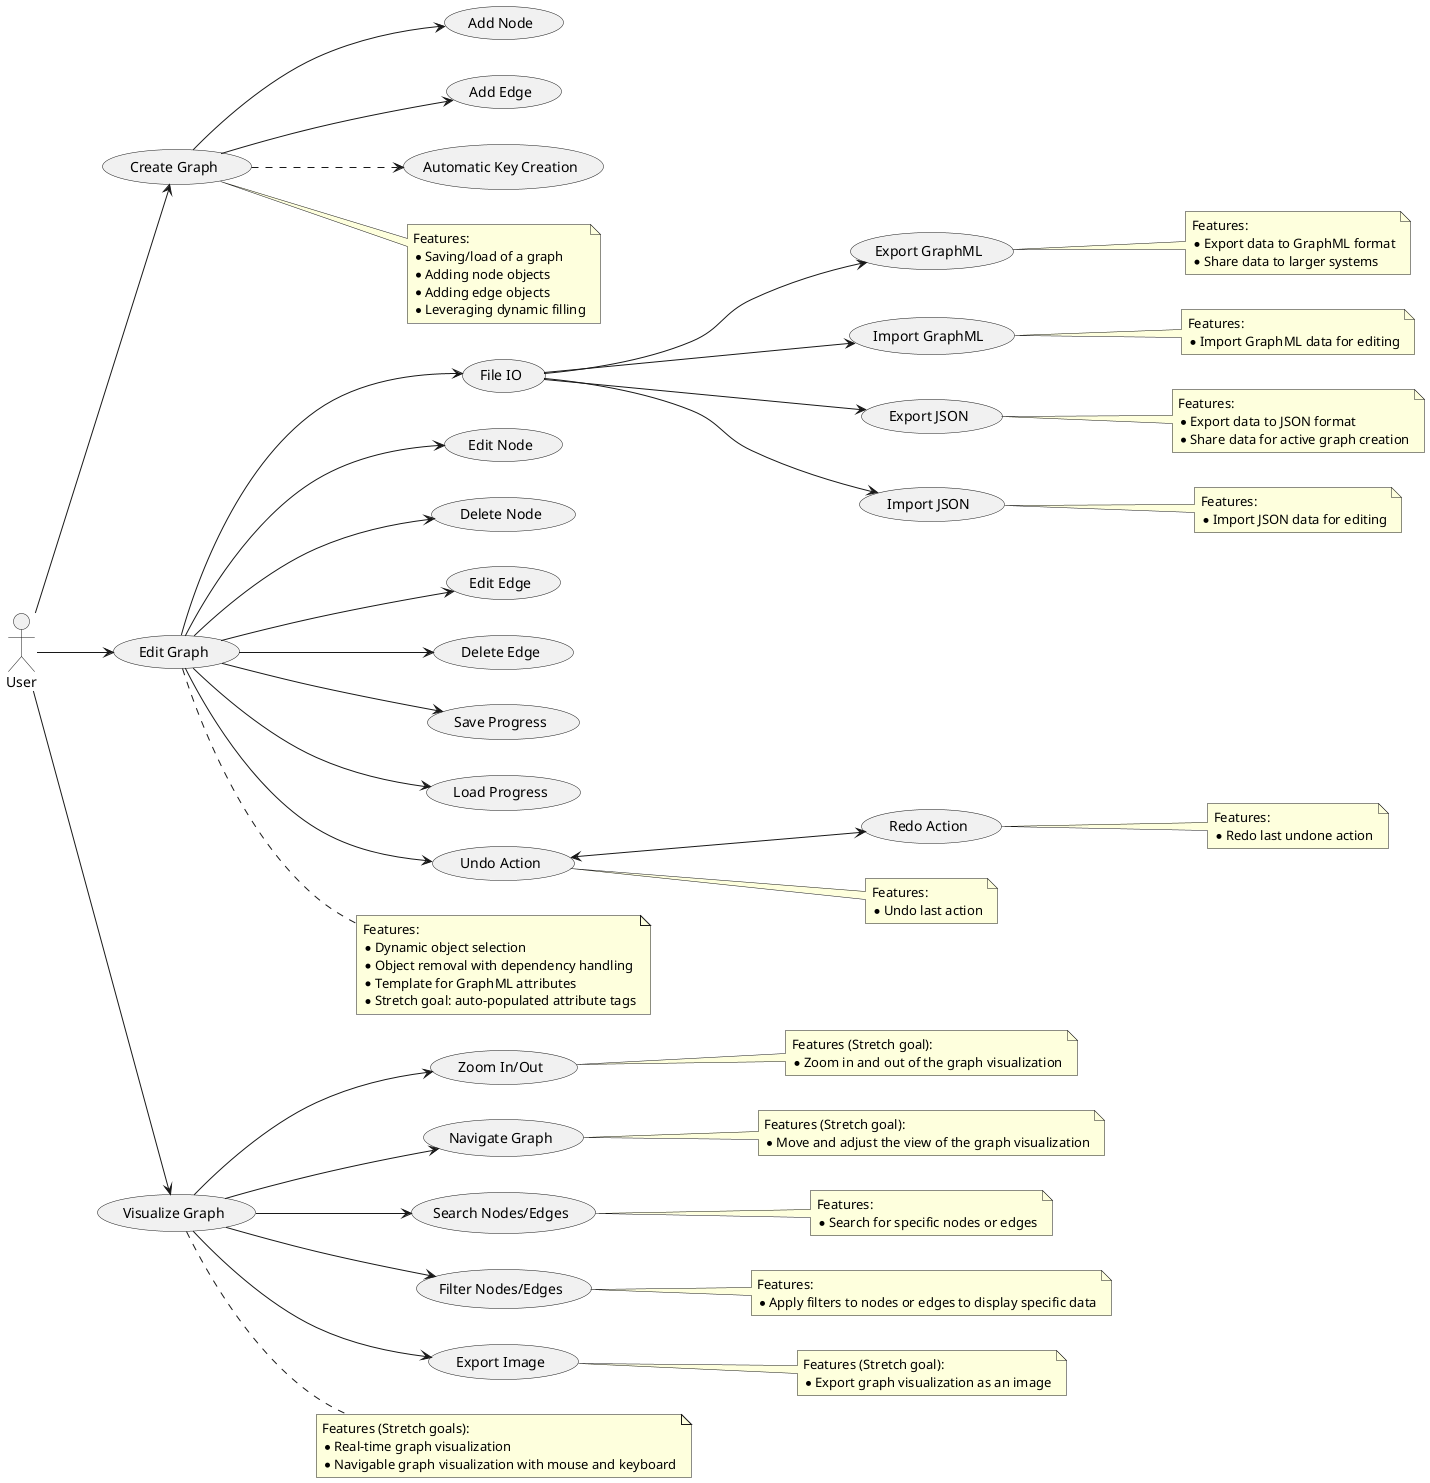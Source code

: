 @startuml
left to right direction
actor User

User --> (Create Graph)
User --> (Edit Graph)
(Edit Graph) --> (File IO)
User --> (Visualize Graph)
(File IO) --> (Export GraphML)
(File IO) --> (Import GraphML)
(Create Graph) --> (Add Node)
(Edit Graph) --> (Edit Node)
(Edit Graph) --> (Delete Node)
(Create Graph) --> (Add Edge)
(Create Graph) -[dashed]-> (Automatic Key Creation)
(Edit Graph) --> (Edit Edge)
(Edit Graph) --> (Delete Edge)
(Edit Graph) --> (Save Progress)
(Edit Graph) --> (Load Progress)
(File IO) --> (Export JSON)
(File IO) --> (Import JSON)
(Edit Graph) --> (Undo Action)
(Undo Action) <--> (Redo Action)
(Visualize Graph) --> (Zoom In/Out)
(Visualize Graph) --> (Navigate Graph)
(Visualize Graph) --> (Search Nodes/Edges)
(Visualize Graph) --> (Filter Nodes/Edges)
(Visualize Graph) --> (Export Image)

note right of (Create Graph)
  Features:
  * Saving/load of a graph
  * Adding node objects
  * Adding edge objects
  * Leveraging dynamic filling
end note

note right of (Edit Graph)
  Features:
  * Dynamic object selection
  * Object removal with dependency handling
  * Template for GraphML attributes
  * Stretch goal: auto-populated attribute tags
end note

note right of (Visualize Graph)
  Features (Stretch goals):
  * Real-time graph visualization
  * Navigable graph visualization with mouse and keyboard
end note

note right of (Export GraphML)
  Features:
  * Export data to GraphML format
  * Share data to larger systems
end note

note right of (Import GraphML)
  Features:
  * Import GraphML data for editing
end note

note right of (Export JSON)
  Features:
  * Export data to JSON format
  * Share data for active graph creation
end note

note right of (Import JSON)
  Features:
  * Import JSON data for editing
end note

note right of (Undo Action)
  Features:
  * Undo last action
end note

note right of (Redo Action)
  Features:
  * Redo last undone action
end note

note right of (Zoom In/Out)
  Features (Stretch goal):
  * Zoom in and out of the graph visualization
end note

note right of (Navigate Graph)
  Features (Stretch goal):
  * Move and adjust the view of the graph visualization
end note

note right of (Search Nodes/Edges)
  Features:
  * Search for specific nodes or edges
end note

note right of (Filter Nodes/Edges)
  Features:
  * Apply filters to nodes or edges to display specific data
end note

note right of (Export Image)
  Features (Stretch goal):
  * Export graph visualization as an image
end note

@enduml

